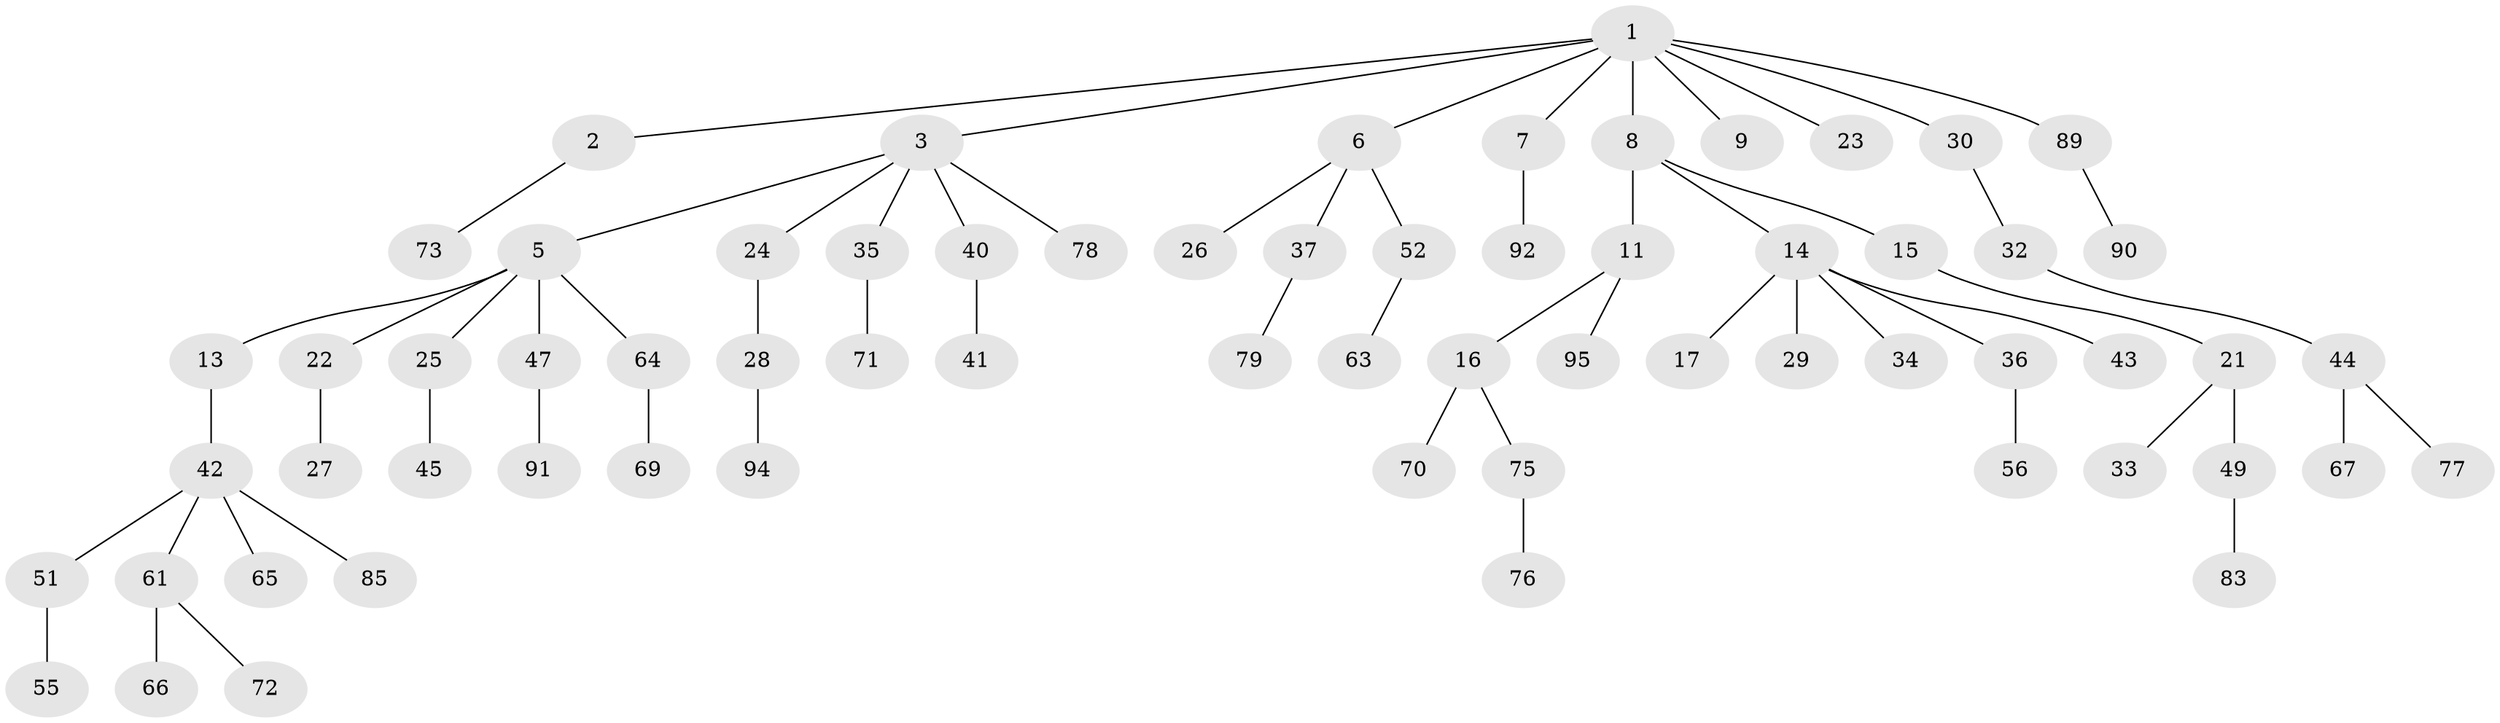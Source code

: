 // original degree distribution, {5: 0.05263157894736842, 3: 0.1368421052631579, 6: 0.010526315789473684, 2: 0.3157894736842105, 4: 0.042105263157894736, 1: 0.4421052631578947}
// Generated by graph-tools (version 1.1) at 2025/11/02/27/25 16:11:27]
// undirected, 66 vertices, 65 edges
graph export_dot {
graph [start="1"]
  node [color=gray90,style=filled];
  1 [super="+4"];
  2 [super="+82"];
  3 [super="+31"];
  5 [super="+10"];
  6 [super="+19"];
  7 [super="+81"];
  8 [super="+12"];
  9;
  11 [super="+38"];
  13;
  14 [super="+18"];
  15 [super="+20"];
  16 [super="+39"];
  17 [super="+80"];
  21 [super="+50"];
  22;
  23;
  24;
  25;
  26 [super="+48"];
  27;
  28 [super="+54"];
  29 [super="+88"];
  30 [super="+46"];
  32;
  33;
  34 [super="+62"];
  35;
  36;
  37 [super="+93"];
  40;
  41;
  42 [super="+57"];
  43 [super="+68"];
  44 [super="+87"];
  45 [super="+60"];
  47 [super="+53"];
  49 [super="+58"];
  51;
  52 [super="+74"];
  55;
  56 [super="+59"];
  61;
  63;
  64;
  65;
  66;
  67;
  69;
  70 [super="+84"];
  71;
  72;
  73;
  75;
  76;
  77;
  78 [super="+86"];
  79;
  83;
  85;
  89;
  90;
  91;
  92;
  94;
  95;
  1 -- 2;
  1 -- 3;
  1 -- 6;
  1 -- 30;
  1 -- 89;
  1 -- 23;
  1 -- 7;
  1 -- 8;
  1 -- 9;
  2 -- 73;
  3 -- 5;
  3 -- 24;
  3 -- 40;
  3 -- 35;
  3 -- 78;
  5 -- 13;
  5 -- 64;
  5 -- 22;
  5 -- 25;
  5 -- 47;
  6 -- 26;
  6 -- 52;
  6 -- 37;
  7 -- 92;
  8 -- 11;
  8 -- 15;
  8 -- 14;
  11 -- 16;
  11 -- 95;
  13 -- 42;
  14 -- 17;
  14 -- 34;
  14 -- 36;
  14 -- 43;
  14 -- 29;
  15 -- 21;
  16 -- 75;
  16 -- 70;
  21 -- 33;
  21 -- 49;
  22 -- 27;
  24 -- 28;
  25 -- 45;
  28 -- 94;
  30 -- 32;
  32 -- 44;
  35 -- 71;
  36 -- 56;
  37 -- 79;
  40 -- 41;
  42 -- 51;
  42 -- 65;
  42 -- 85;
  42 -- 61;
  44 -- 67;
  44 -- 77;
  47 -- 91;
  49 -- 83;
  51 -- 55;
  52 -- 63;
  61 -- 66;
  61 -- 72;
  64 -- 69;
  75 -- 76;
  89 -- 90;
}
